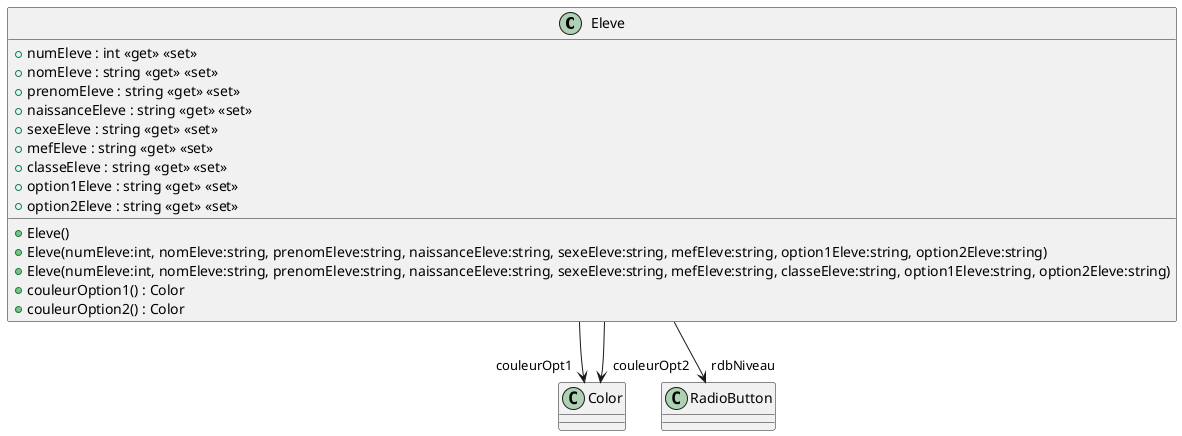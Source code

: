 @startuml
class Eleve {
    + numEleve : int <<get>> <<set>>
    + nomEleve : string <<get>> <<set>>
    + prenomEleve : string <<get>> <<set>>
    + naissanceEleve : string <<get>> <<set>>
    + sexeEleve : string <<get>> <<set>>
    + mefEleve : string <<get>> <<set>>
    + classeEleve : string <<get>> <<set>>
    + option1Eleve : string <<get>> <<set>>
    + option2Eleve : string <<get>> <<set>>
    + Eleve()
    + Eleve(numEleve:int, nomEleve:string, prenomEleve:string, naissanceEleve:string, sexeEleve:string, mefEleve:string, option1Eleve:string, option2Eleve:string)
    + Eleve(numEleve:int, nomEleve:string, prenomEleve:string, naissanceEleve:string, sexeEleve:string, mefEleve:string, classeEleve:string, option1Eleve:string, option2Eleve:string)
    + couleurOption1() : Color
    + couleurOption2() : Color
}
Eleve --> "couleurOpt1" Color
Eleve --> "couleurOpt2" Color
Eleve --> "rdbNiveau" RadioButton
@enduml
